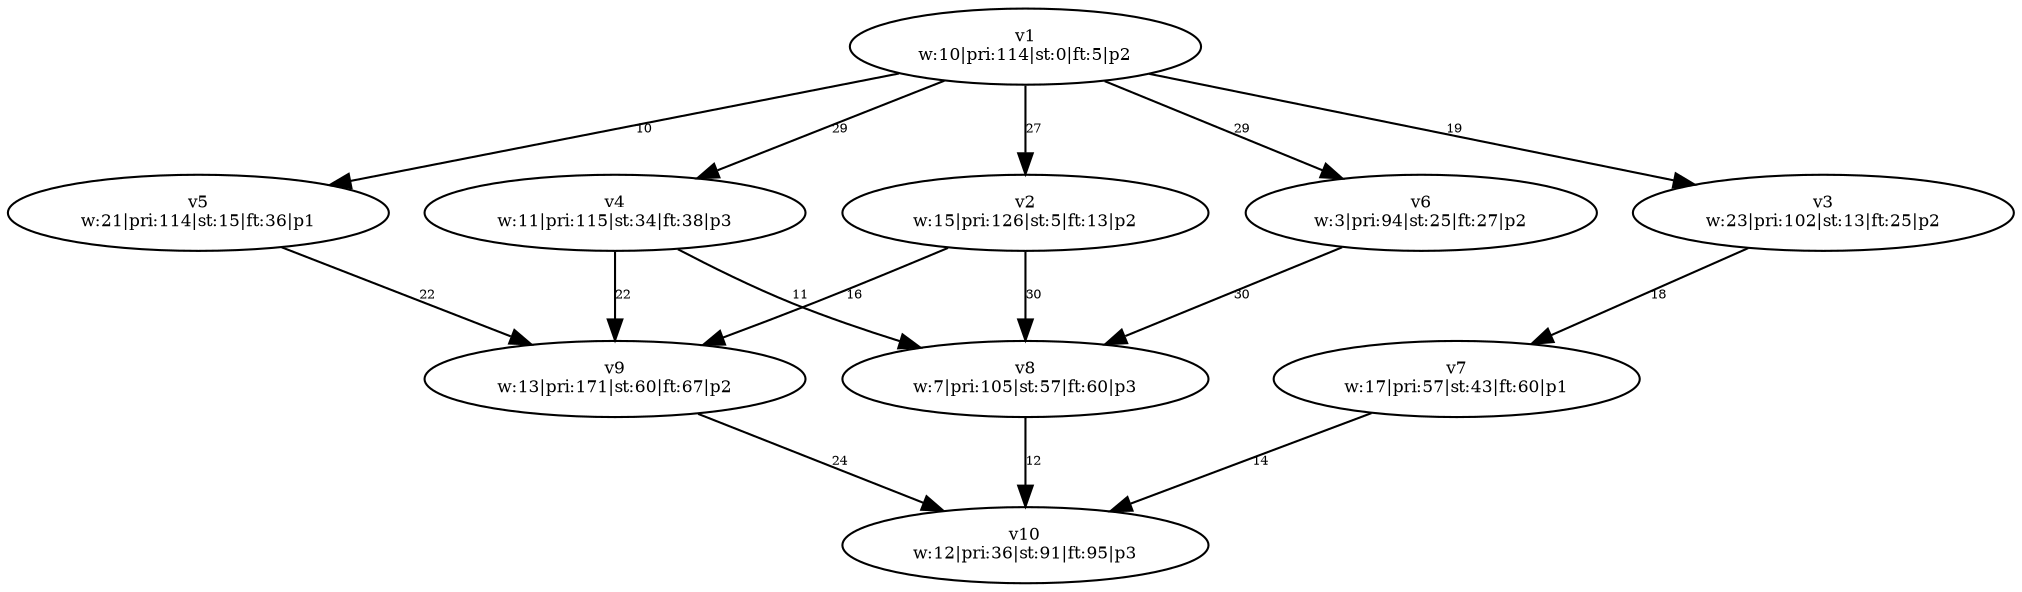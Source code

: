 digraph {
	v1 [label="v1
w:10|pri:114|st:0|ft:5|p2" fontsize=8.0]
	v2 [label="v2
w:15|pri:126|st:5|ft:13|p2" fontsize=8.0]
	v4 [label="v4
w:11|pri:115|st:34|ft:38|p3" fontsize=8.0]
	v5 [label="v5
w:21|pri:114|st:15|ft:36|p1" fontsize=8.0]
	v3 [label="v3
w:23|pri:102|st:13|ft:25|p2" fontsize=8.0]
	v6 [label="v6
w:3|pri:94|st:25|ft:27|p2" fontsize=8.0]
	v9 [label="v9
w:13|pri:171|st:60|ft:67|p2" fontsize=8.0]
	v8 [label="v8
w:7|pri:105|st:57|ft:60|p3" fontsize=8.0]
	v7 [label="v7
w:17|pri:57|st:43|ft:60|p1" fontsize=8.0]
	v10 [label="v10
w:12|pri:36|st:91|ft:95|p3" fontsize=8.0]
	v1 -> v2 [label=27 constraint=true fontsize=6.0]
	v1 -> v3 [label=19 constraint=true fontsize=6.0]
	v1 -> v4 [label=29 constraint=true fontsize=6.0]
	v1 -> v5 [label=10 constraint=true fontsize=6.0]
	v1 -> v6 [label=29 constraint=true fontsize=6.0]
	v2 -> v8 [label=30 constraint=true fontsize=6.0]
	v2 -> v9 [label=16 constraint=true fontsize=6.0]
	v3 -> v7 [label=18 constraint=true fontsize=6.0]
	v4 -> v8 [label=11 constraint=true fontsize=6.0]
	v4 -> v9 [label=22 constraint=true fontsize=6.0]
	v5 -> v9 [label=22 constraint=true fontsize=6.0]
	v6 -> v8 [label=30 constraint=true fontsize=6.0]
	v7 -> v10 [label=14 constraint=true fontsize=6.0]
	v8 -> v10 [label=12 constraint=true fontsize=6.0]
	v9 -> v10 [label=24 constraint=true fontsize=6.0]
}
